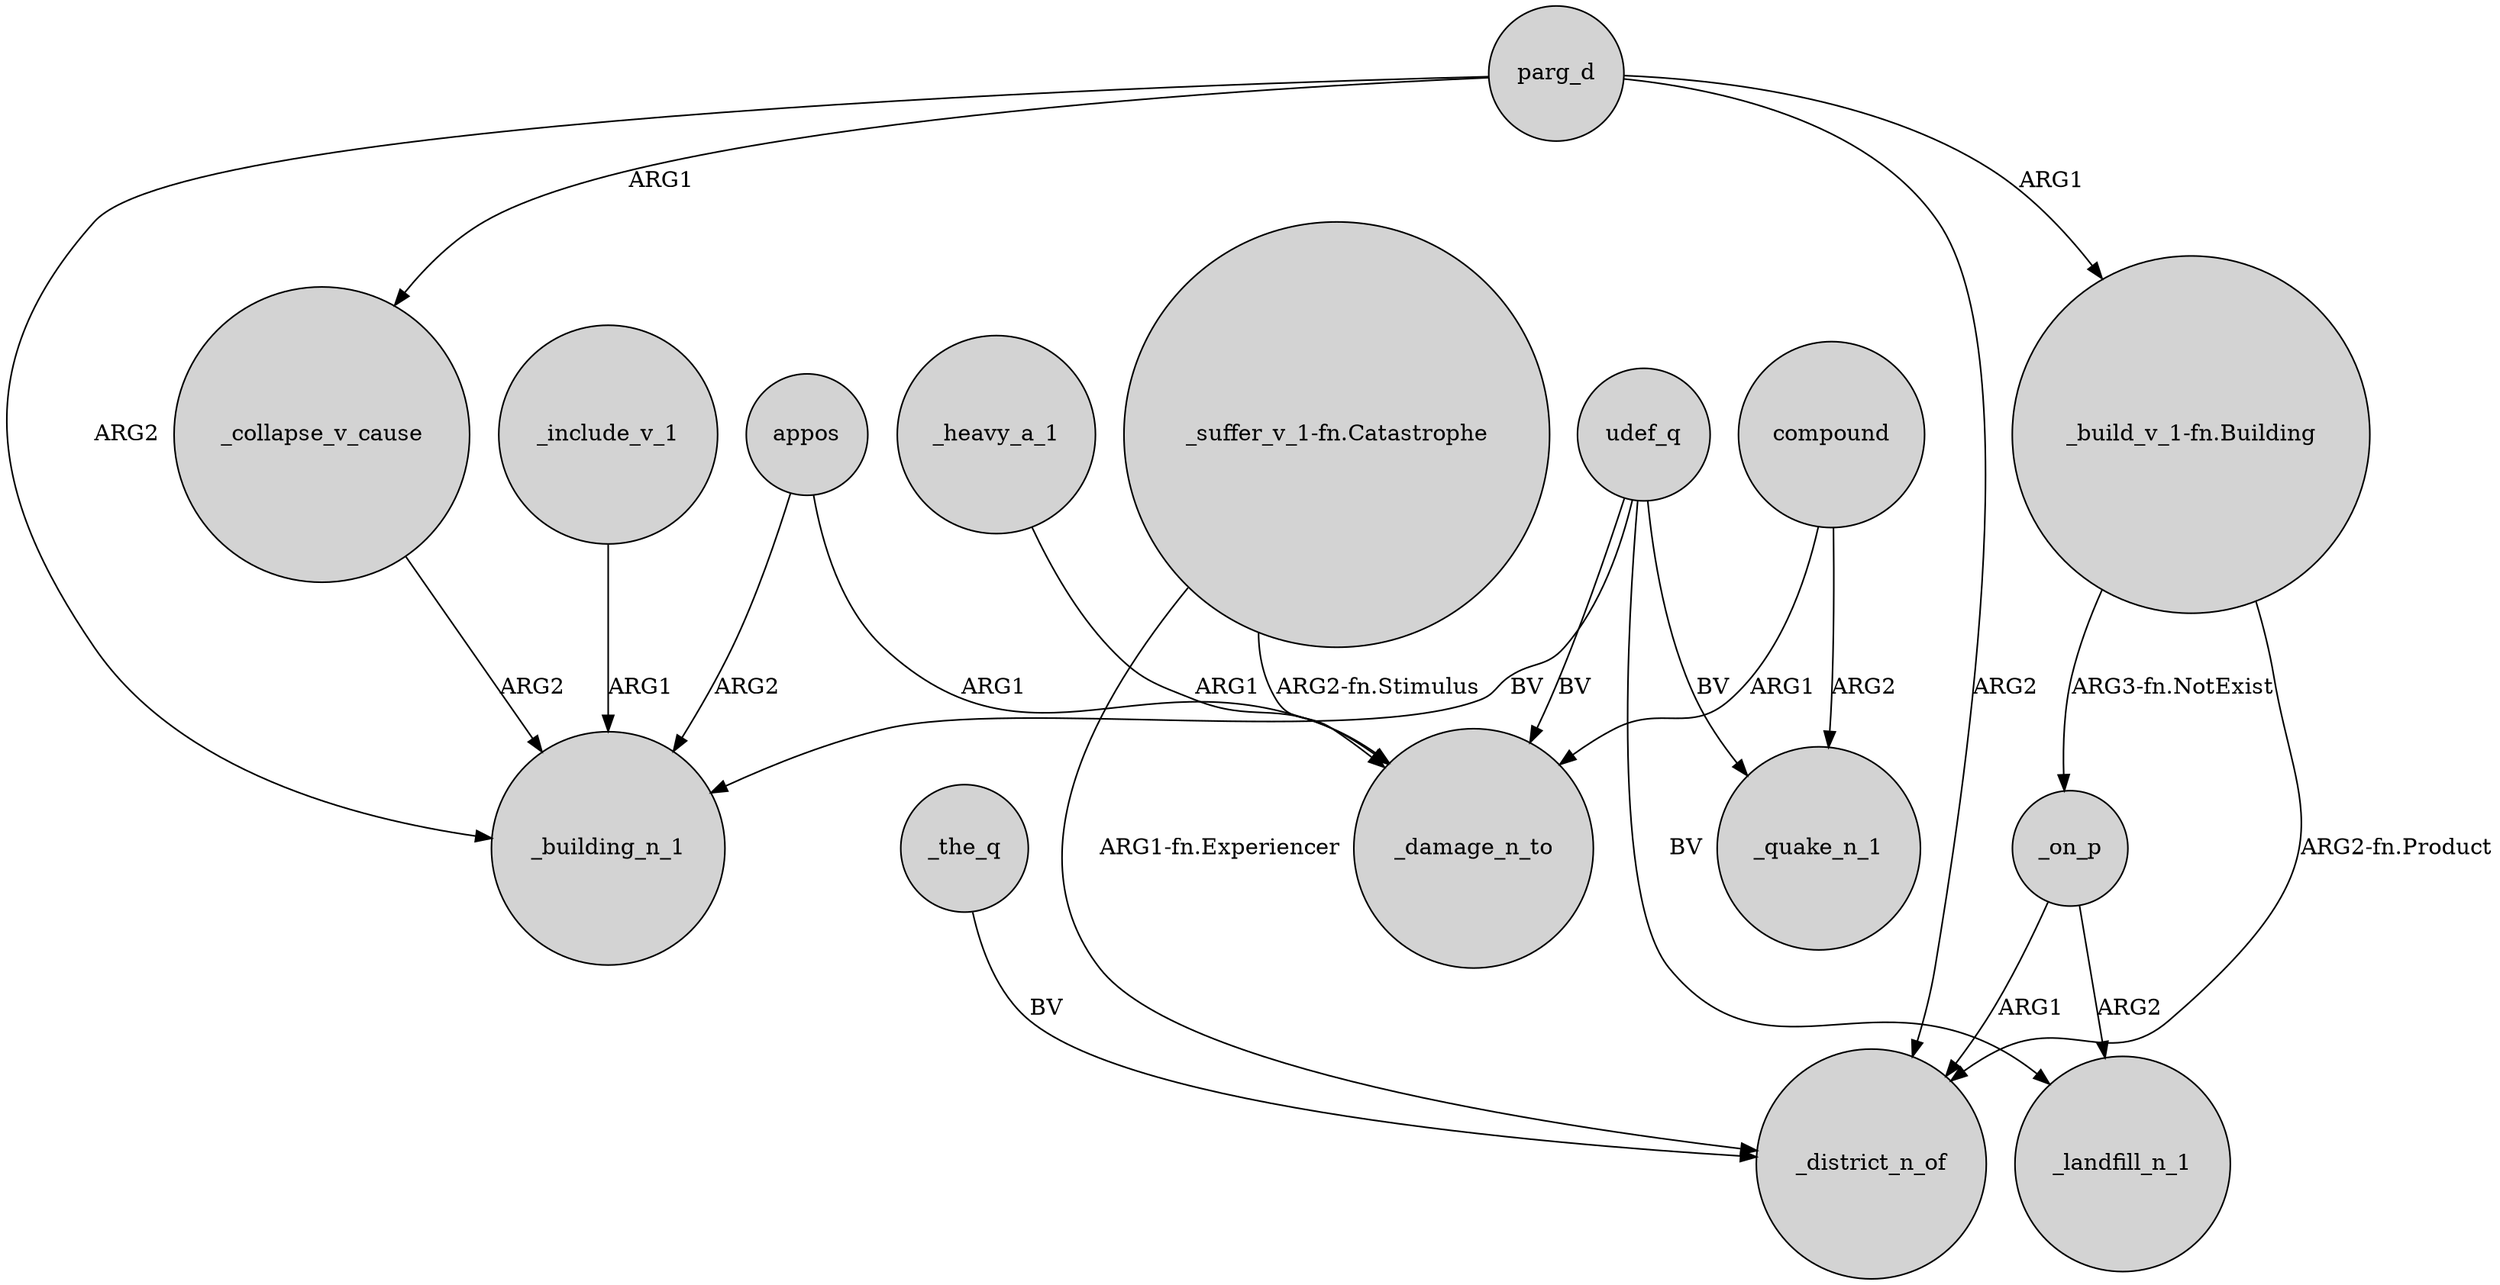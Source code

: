 digraph {
	node [shape=circle style=filled]
	parg_d -> _collapse_v_cause [label=ARG1]
	_include_v_1 -> _building_n_1 [label=ARG1]
	"_suffer_v_1-fn.Catastrophe" -> _district_n_of [label="ARG1-fn.Experiencer"]
	udef_q -> _building_n_1 [label=BV]
	appos -> _building_n_1 [label=ARG2]
	"_suffer_v_1-fn.Catastrophe" -> _damage_n_to [label="ARG2-fn.Stimulus"]
	parg_d -> _building_n_1 [label=ARG2]
	compound -> _damage_n_to [label=ARG1]
	appos -> _damage_n_to [label=ARG1]
	_collapse_v_cause -> _building_n_1 [label=ARG2]
	_heavy_a_1 -> _damage_n_to [label=ARG1]
	_on_p -> _district_n_of [label=ARG1]
	_the_q -> _district_n_of [label=BV]
	"_build_v_1-fn.Building" -> _district_n_of [label="ARG2-fn.Product"]
	parg_d -> "_build_v_1-fn.Building" [label=ARG1]
	udef_q -> _damage_n_to [label=BV]
	parg_d -> _district_n_of [label=ARG2]
	"_build_v_1-fn.Building" -> _on_p [label="ARG3-fn.NotExist"]
	_on_p -> _landfill_n_1 [label=ARG2]
	udef_q -> _quake_n_1 [label=BV]
	compound -> _quake_n_1 [label=ARG2]
	udef_q -> _landfill_n_1 [label=BV]
}
